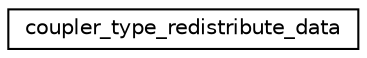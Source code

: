 digraph "Graphical Class Hierarchy"
{
 // INTERACTIVE_SVG=YES
 // LATEX_PDF_SIZE
  edge [fontname="Helvetica",fontsize="10",labelfontname="Helvetica",labelfontsize="10"];
  node [fontname="Helvetica",fontsize="10",shape=record];
  rankdir="LR";
  Node0 [label="coupler_type_redistribute_data",height=0.2,width=0.4,color="black", fillcolor="white", style="filled",URL="$interfacecoupler__types__mod_1_1coupler__type__redistribute__data.html",tooltip="This is the interface to redistribute the field data from one coupler_bc_type to another of the same ..."];
}
